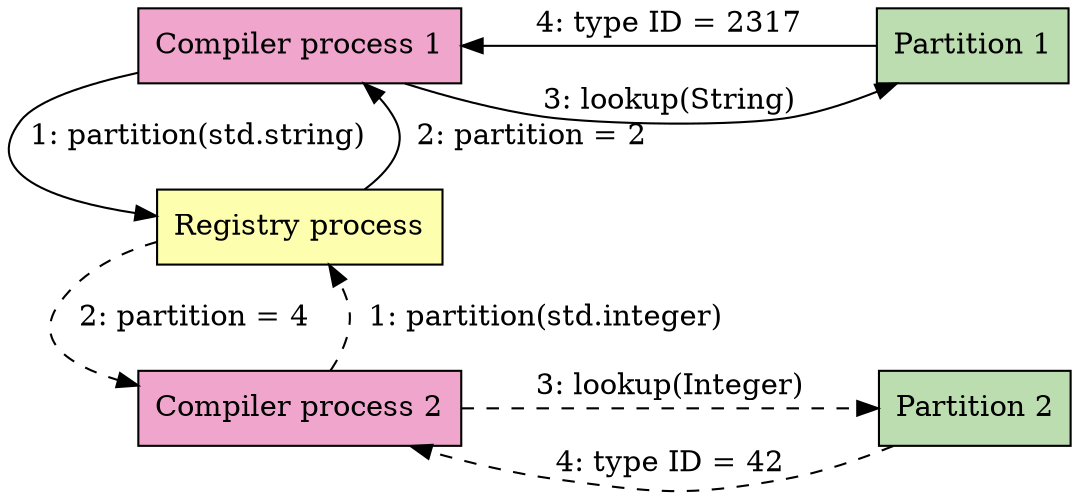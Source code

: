 digraph Flow {
    node[shape=box]
    graph[nodesep=1]

    "Compiler process 1"[fillcolor="#EFA5CC" style=filled]
    "Compiler process 2"[fillcolor="#EFA5CC" style=filled]
    "Partition 1"[fillcolor="#BCDDAF" style=filled]
    "Partition 2"[fillcolor="#BCDDAF" style=filled]
    "Registry process"[fillcolor="#FDFFAF" style=filled]

    subgraph process_1 {
        {rank=same "Compiler process 1" "Partition 1"}

        "Compiler process 1" -> "Registry process"[label=" 1: partition(std.string)"]
        "Registry process" -> "Compiler process 1"[label="  2: partition = 2"]
        "Compiler process 1" -> "Partition 1"[label="\n3: lookup(String)"]
        "Partition 1" -> "Compiler process 1"[label="4: type ID = 2317"]
    }

    subgraph process_2 {
        {rank=same "Compiler process 2" "Partition 2"}

        "Compiler process 2" -> "Registry process"[label="  1: partition(std.integer)" style=dashed]
        "Registry process" -> "Compiler process 2"[label="  2: partition = 4" style=dashed]
        "Compiler process 2" -> "Partition 2"[label="3: lookup(Integer)" style=dashed]
        "Partition 2" -> "Compiler process 2"[label="\n4: type ID = 42" style=dashed]
    }
}
